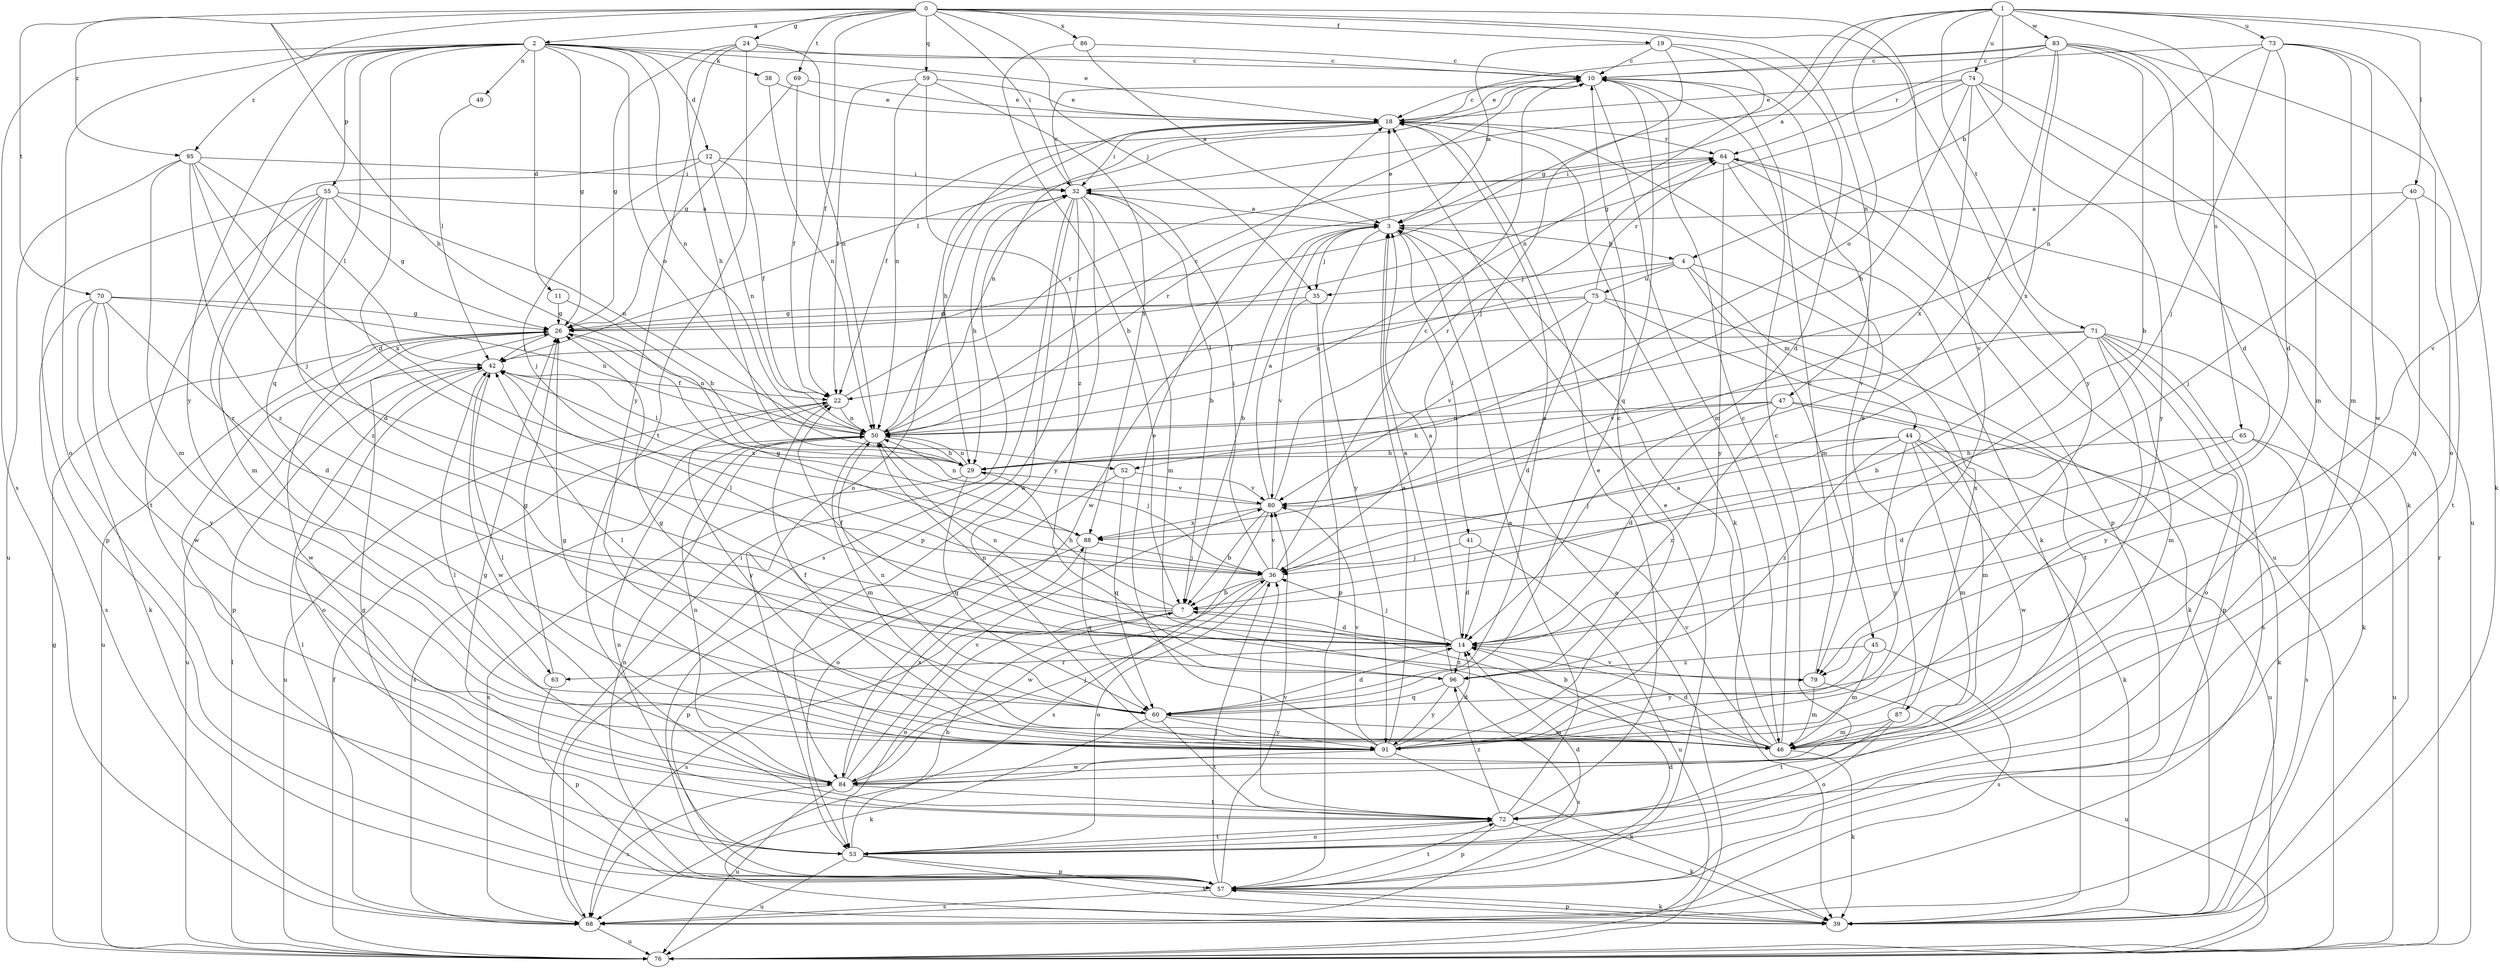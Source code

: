 strict digraph  {
0;
1;
2;
3;
4;
7;
10;
11;
12;
14;
18;
19;
22;
24;
26;
29;
32;
35;
36;
38;
39;
40;
41;
42;
44;
45;
46;
47;
49;
50;
52;
53;
55;
57;
59;
60;
63;
64;
65;
68;
69;
70;
71;
72;
73;
74;
75;
76;
79;
80;
83;
84;
86;
87;
88;
91;
95;
96;
0 -> 2  [label=a];
0 -> 19  [label=f];
0 -> 22  [label=f];
0 -> 24  [label=g];
0 -> 29  [label=h];
0 -> 32  [label=i];
0 -> 35  [label=j];
0 -> 47  [label=n];
0 -> 59  [label=q];
0 -> 69  [label=t];
0 -> 70  [label=t];
0 -> 79  [label=v];
0 -> 86  [label=x];
0 -> 91  [label=y];
0 -> 95  [label=z];
1 -> 3  [label=a];
1 -> 4  [label=b];
1 -> 26  [label=g];
1 -> 40  [label=l];
1 -> 52  [label=o];
1 -> 65  [label=s];
1 -> 71  [label=t];
1 -> 73  [label=u];
1 -> 74  [label=u];
1 -> 79  [label=v];
1 -> 83  [label=w];
2 -> 10  [label=c];
2 -> 11  [label=d];
2 -> 12  [label=d];
2 -> 14  [label=d];
2 -> 18  [label=e];
2 -> 26  [label=g];
2 -> 38  [label=k];
2 -> 49  [label=n];
2 -> 50  [label=n];
2 -> 52  [label=o];
2 -> 53  [label=o];
2 -> 55  [label=p];
2 -> 60  [label=q];
2 -> 68  [label=s];
2 -> 91  [label=y];
2 -> 95  [label=z];
3 -> 4  [label=b];
3 -> 7  [label=b];
3 -> 18  [label=e];
3 -> 35  [label=j];
3 -> 41  [label=l];
3 -> 84  [label=w];
3 -> 91  [label=y];
4 -> 35  [label=j];
4 -> 44  [label=m];
4 -> 45  [label=m];
4 -> 50  [label=n];
4 -> 75  [label=u];
4 -> 87  [label=x];
7 -> 14  [label=d];
7 -> 29  [label=h];
7 -> 42  [label=l];
7 -> 53  [label=o];
7 -> 68  [label=s];
10 -> 18  [label=e];
10 -> 42  [label=l];
10 -> 46  [label=m];
10 -> 60  [label=q];
10 -> 79  [label=v];
11 -> 26  [label=g];
11 -> 29  [label=h];
12 -> 22  [label=f];
12 -> 32  [label=i];
12 -> 36  [label=j];
12 -> 50  [label=n];
12 -> 63  [label=r];
14 -> 3  [label=a];
14 -> 22  [label=f];
14 -> 36  [label=j];
14 -> 50  [label=n];
14 -> 63  [label=r];
14 -> 79  [label=v];
14 -> 96  [label=z];
18 -> 10  [label=c];
18 -> 22  [label=f];
18 -> 29  [label=h];
18 -> 32  [label=i];
18 -> 39  [label=k];
18 -> 50  [label=n];
18 -> 53  [label=o];
18 -> 64  [label=r];
19 -> 3  [label=a];
19 -> 10  [label=c];
19 -> 14  [label=d];
19 -> 36  [label=j];
19 -> 50  [label=n];
22 -> 50  [label=n];
22 -> 64  [label=r];
22 -> 76  [label=u];
22 -> 91  [label=y];
24 -> 10  [label=c];
24 -> 26  [label=g];
24 -> 29  [label=h];
24 -> 50  [label=n];
24 -> 72  [label=t];
24 -> 91  [label=y];
26 -> 42  [label=l];
26 -> 50  [label=n];
26 -> 57  [label=p];
26 -> 76  [label=u];
26 -> 84  [label=w];
29 -> 42  [label=l];
29 -> 50  [label=n];
29 -> 60  [label=q];
29 -> 68  [label=s];
29 -> 80  [label=v];
32 -> 3  [label=a];
32 -> 7  [label=b];
32 -> 10  [label=c];
32 -> 29  [label=h];
32 -> 46  [label=m];
32 -> 57  [label=p];
32 -> 68  [label=s];
32 -> 84  [label=w];
32 -> 91  [label=y];
35 -> 26  [label=g];
35 -> 57  [label=p];
35 -> 80  [label=v];
36 -> 7  [label=b];
36 -> 10  [label=c];
36 -> 26  [label=g];
36 -> 32  [label=i];
36 -> 53  [label=o];
36 -> 80  [label=v];
36 -> 84  [label=w];
38 -> 18  [label=e];
38 -> 50  [label=n];
39 -> 57  [label=p];
40 -> 3  [label=a];
40 -> 36  [label=j];
40 -> 60  [label=q];
40 -> 72  [label=t];
41 -> 14  [label=d];
41 -> 36  [label=j];
41 -> 76  [label=u];
42 -> 22  [label=f];
42 -> 53  [label=o];
42 -> 76  [label=u];
42 -> 84  [label=w];
42 -> 88  [label=x];
44 -> 29  [label=h];
44 -> 36  [label=j];
44 -> 39  [label=k];
44 -> 46  [label=m];
44 -> 76  [label=u];
44 -> 84  [label=w];
44 -> 91  [label=y];
44 -> 96  [label=z];
45 -> 46  [label=m];
45 -> 68  [label=s];
45 -> 91  [label=y];
45 -> 96  [label=z];
46 -> 3  [label=a];
46 -> 7  [label=b];
46 -> 10  [label=c];
46 -> 14  [label=d];
46 -> 22  [label=f];
46 -> 39  [label=k];
46 -> 80  [label=v];
47 -> 14  [label=d];
47 -> 29  [label=h];
47 -> 39  [label=k];
47 -> 46  [label=m];
47 -> 50  [label=n];
47 -> 96  [label=z];
49 -> 42  [label=l];
50 -> 10  [label=c];
50 -> 29  [label=h];
50 -> 32  [label=i];
50 -> 36  [label=j];
50 -> 46  [label=m];
50 -> 64  [label=r];
50 -> 68  [label=s];
52 -> 53  [label=o];
52 -> 60  [label=q];
52 -> 80  [label=v];
53 -> 7  [label=b];
53 -> 14  [label=d];
53 -> 39  [label=k];
53 -> 50  [label=n];
53 -> 57  [label=p];
53 -> 72  [label=t];
53 -> 76  [label=u];
55 -> 3  [label=a];
55 -> 14  [label=d];
55 -> 26  [label=g];
55 -> 46  [label=m];
55 -> 50  [label=n];
55 -> 57  [label=p];
55 -> 72  [label=t];
55 -> 96  [label=z];
57 -> 14  [label=d];
57 -> 18  [label=e];
57 -> 26  [label=g];
57 -> 36  [label=j];
57 -> 39  [label=k];
57 -> 50  [label=n];
57 -> 68  [label=s];
57 -> 72  [label=t];
57 -> 80  [label=v];
59 -> 18  [label=e];
59 -> 22  [label=f];
59 -> 50  [label=n];
59 -> 88  [label=x];
59 -> 96  [label=z];
60 -> 14  [label=d];
60 -> 18  [label=e];
60 -> 26  [label=g];
60 -> 39  [label=k];
60 -> 42  [label=l];
60 -> 46  [label=m];
60 -> 50  [label=n];
60 -> 72  [label=t];
60 -> 91  [label=y];
63 -> 26  [label=g];
63 -> 57  [label=p];
64 -> 32  [label=i];
64 -> 39  [label=k];
64 -> 57  [label=p];
64 -> 76  [label=u];
64 -> 91  [label=y];
65 -> 14  [label=d];
65 -> 29  [label=h];
65 -> 68  [label=s];
65 -> 76  [label=u];
68 -> 32  [label=i];
68 -> 42  [label=l];
68 -> 76  [label=u];
69 -> 18  [label=e];
69 -> 22  [label=f];
69 -> 26  [label=g];
70 -> 14  [label=d];
70 -> 26  [label=g];
70 -> 39  [label=k];
70 -> 50  [label=n];
70 -> 68  [label=s];
70 -> 84  [label=w];
70 -> 91  [label=y];
71 -> 7  [label=b];
71 -> 39  [label=k];
71 -> 42  [label=l];
71 -> 46  [label=m];
71 -> 53  [label=o];
71 -> 57  [label=p];
71 -> 68  [label=s];
71 -> 80  [label=v];
71 -> 91  [label=y];
72 -> 3  [label=a];
72 -> 18  [label=e];
72 -> 26  [label=g];
72 -> 36  [label=j];
72 -> 39  [label=k];
72 -> 53  [label=o];
72 -> 57  [label=p];
72 -> 96  [label=z];
73 -> 10  [label=c];
73 -> 14  [label=d];
73 -> 36  [label=j];
73 -> 39  [label=k];
73 -> 46  [label=m];
73 -> 50  [label=n];
73 -> 84  [label=w];
74 -> 18  [label=e];
74 -> 26  [label=g];
74 -> 29  [label=h];
74 -> 32  [label=i];
74 -> 39  [label=k];
74 -> 76  [label=u];
74 -> 88  [label=x];
74 -> 91  [label=y];
75 -> 14  [label=d];
75 -> 22  [label=f];
75 -> 26  [label=g];
75 -> 39  [label=k];
75 -> 64  [label=r];
75 -> 72  [label=t];
75 -> 80  [label=v];
76 -> 3  [label=a];
76 -> 22  [label=f];
76 -> 26  [label=g];
76 -> 42  [label=l];
76 -> 64  [label=r];
79 -> 10  [label=c];
79 -> 46  [label=m];
79 -> 50  [label=n];
79 -> 76  [label=u];
80 -> 3  [label=a];
80 -> 7  [label=b];
80 -> 50  [label=n];
80 -> 64  [label=r];
80 -> 68  [label=s];
80 -> 88  [label=x];
83 -> 7  [label=b];
83 -> 10  [label=c];
83 -> 14  [label=d];
83 -> 18  [label=e];
83 -> 46  [label=m];
83 -> 53  [label=o];
83 -> 64  [label=r];
83 -> 80  [label=v];
83 -> 88  [label=x];
84 -> 10  [label=c];
84 -> 36  [label=j];
84 -> 42  [label=l];
84 -> 50  [label=n];
84 -> 68  [label=s];
84 -> 72  [label=t];
84 -> 76  [label=u];
84 -> 80  [label=v];
84 -> 88  [label=x];
86 -> 3  [label=a];
86 -> 7  [label=b];
86 -> 10  [label=c];
87 -> 18  [label=e];
87 -> 46  [label=m];
87 -> 53  [label=o];
87 -> 72  [label=t];
88 -> 36  [label=j];
88 -> 57  [label=p];
88 -> 60  [label=q];
91 -> 3  [label=a];
91 -> 10  [label=c];
91 -> 14  [label=d];
91 -> 18  [label=e];
91 -> 26  [label=g];
91 -> 39  [label=k];
91 -> 42  [label=l];
91 -> 80  [label=v];
91 -> 84  [label=w];
95 -> 32  [label=i];
95 -> 36  [label=j];
95 -> 42  [label=l];
95 -> 46  [label=m];
95 -> 76  [label=u];
95 -> 88  [label=x];
95 -> 96  [label=z];
96 -> 3  [label=a];
96 -> 60  [label=q];
96 -> 68  [label=s];
96 -> 91  [label=y];
}
